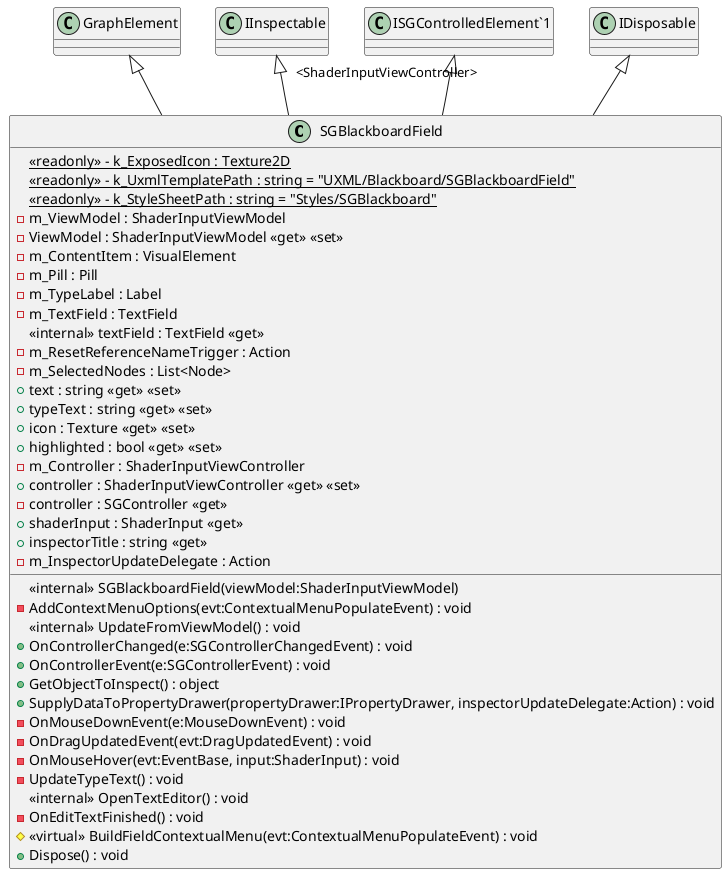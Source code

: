 @startuml
class SGBlackboardField {
    {static} <<readonly>> - k_ExposedIcon : Texture2D
    {static} <<readonly>> - k_UxmlTemplatePath : string = "UXML/Blackboard/SGBlackboardField"
    {static} <<readonly>> - k_StyleSheetPath : string = "Styles/SGBlackboard"
    - m_ViewModel : ShaderInputViewModel
    - ViewModel : ShaderInputViewModel <<get>> <<set>>
    - m_ContentItem : VisualElement
    - m_Pill : Pill
    - m_TypeLabel : Label
    - m_TextField : TextField
    <<internal>> textField : TextField <<get>>
    - m_ResetReferenceNameTrigger : Action
    - m_SelectedNodes : List<Node>
    + text : string <<get>> <<set>>
    + typeText : string <<get>> <<set>>
    + icon : Texture <<get>> <<set>>
    + highlighted : bool <<get>> <<set>>
    <<internal>> SGBlackboardField(viewModel:ShaderInputViewModel)
    - AddContextMenuOptions(evt:ContextualMenuPopulateEvent) : void
    <<internal>> UpdateFromViewModel() : void
    - m_Controller : ShaderInputViewController
    + OnControllerChanged(e:SGControllerChangedEvent) : void
    + OnControllerEvent(e:SGControllerEvent) : void
    + controller : ShaderInputViewController <<get>> <<set>>
    - controller : SGController <<get>>
    + shaderInput : ShaderInput <<get>>
    + inspectorTitle : string <<get>>
    + GetObjectToInspect() : object
    - m_InspectorUpdateDelegate : Action
    + SupplyDataToPropertyDrawer(propertyDrawer:IPropertyDrawer, inspectorUpdateDelegate:Action) : void
    - OnMouseDownEvent(e:MouseDownEvent) : void
    - OnDragUpdatedEvent(evt:DragUpdatedEvent) : void
    - OnMouseHover(evt:EventBase, input:ShaderInput) : void
    - UpdateTypeText() : void
    <<internal>> OpenTextEditor() : void
    - OnEditTextFinished() : void
    # <<virtual>> BuildFieldContextualMenu(evt:ContextualMenuPopulateEvent) : void
    + Dispose() : void
}
GraphElement <|-- SGBlackboardField
IInspectable <|-- SGBlackboardField
"ISGControlledElement`1" "<ShaderInputViewController>" <|-- SGBlackboardField
IDisposable <|-- SGBlackboardField
@enduml
